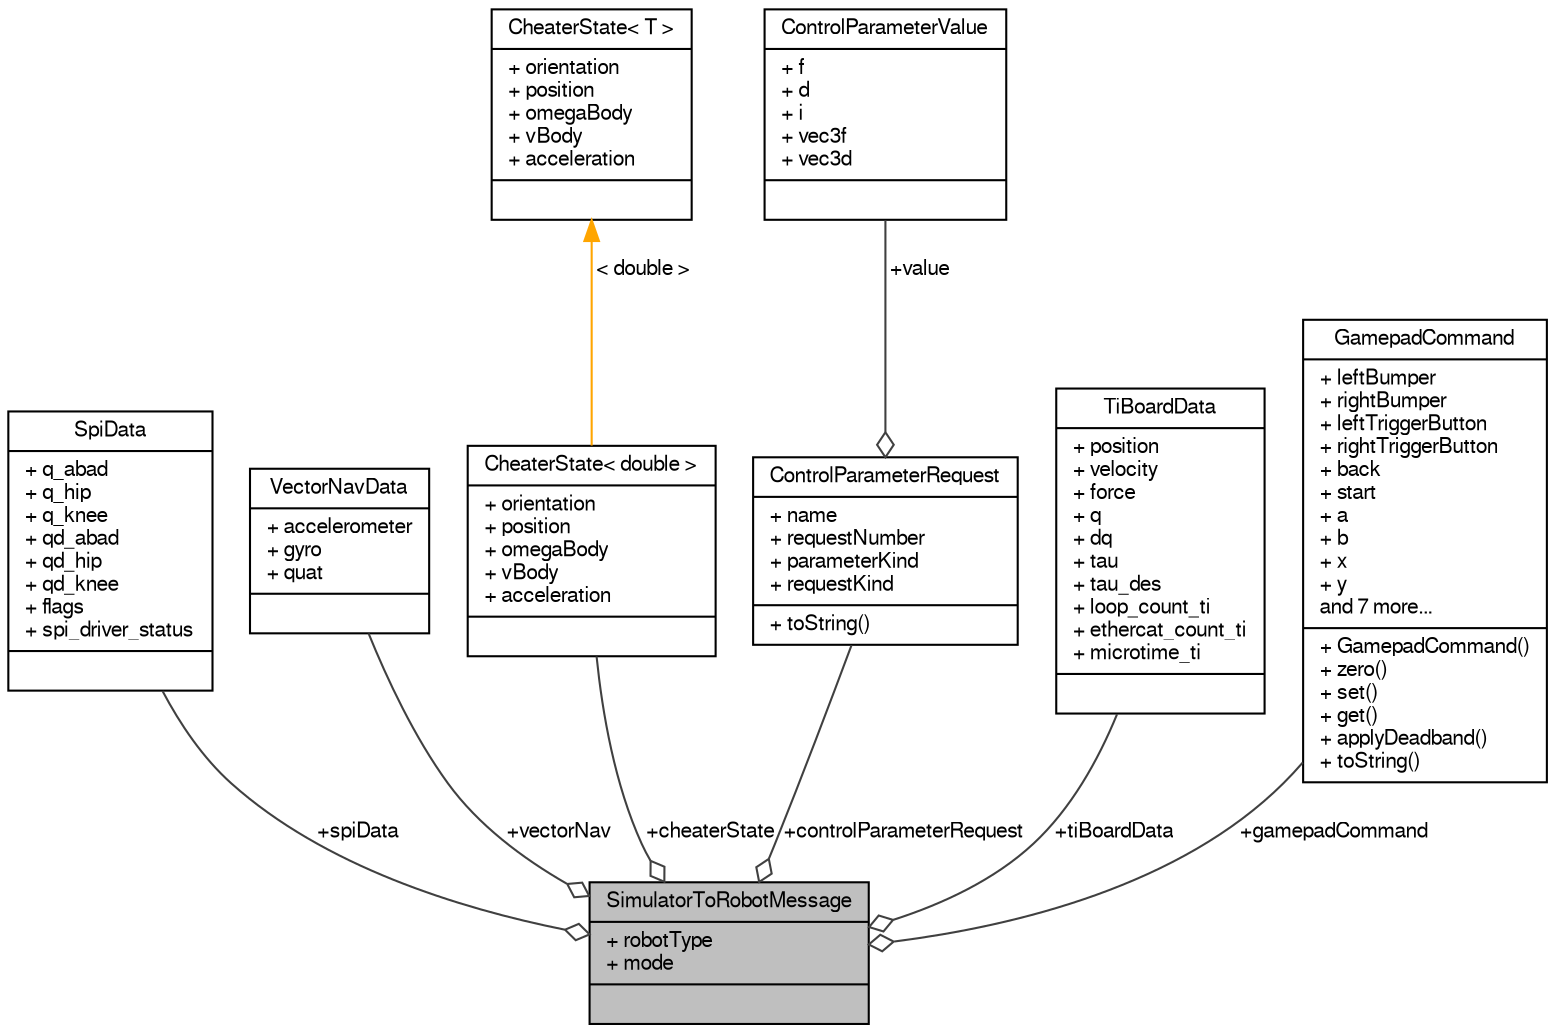 digraph "SimulatorToRobotMessage"
{
  edge [fontname="FreeSans",fontsize="10",labelfontname="FreeSans",labelfontsize="10"];
  node [fontname="FreeSans",fontsize="10",shape=record];
  Node1 [label="{SimulatorToRobotMessage\n|+ robotType\l+ mode\l|}",height=0.2,width=0.4,color="black", fillcolor="grey75", style="filled", fontcolor="black"];
  Node2 -> Node1 [color="grey25",fontsize="10",style="solid",label=" +spiData" ,arrowhead="odiamond",fontname="FreeSans"];
  Node2 [label="{SpiData\n|+ q_abad\l+ q_hip\l+ q_knee\l+ qd_abad\l+ qd_hip\l+ qd_knee\l+ flags\l+ spi_driver_status\l|}",height=0.2,width=0.4,color="black", fillcolor="white", style="filled",URL="$d5/d09/struct_spi_data.html"];
  Node3 -> Node1 [color="grey25",fontsize="10",style="solid",label=" +vectorNav" ,arrowhead="odiamond",fontname="FreeSans"];
  Node3 [label="{VectorNavData\n|+ accelerometer\l+ gyro\l+ quat\l|}",height=0.2,width=0.4,color="black", fillcolor="white", style="filled",URL="$df/d06/struct_vector_nav_data.html"];
  Node4 -> Node1 [color="grey25",fontsize="10",style="solid",label=" +cheaterState" ,arrowhead="odiamond",fontname="FreeSans"];
  Node4 [label="{CheaterState\< double \>\n|+ orientation\l+ position\l+ omegaBody\l+ vBody\l+ acceleration\l|}",height=0.2,width=0.4,color="black", fillcolor="white", style="filled",URL="$d2/d3e/struct_cheater_state.html"];
  Node5 -> Node4 [dir="back",color="orange",fontsize="10",style="solid",label=" \< double \>" ,fontname="FreeSans"];
  Node5 [label="{CheaterState\< T \>\n|+ orientation\l+ position\l+ omegaBody\l+ vBody\l+ acceleration\l|}",height=0.2,width=0.4,color="black", fillcolor="white", style="filled",URL="$d2/d3e/struct_cheater_state.html"];
  Node6 -> Node1 [color="grey25",fontsize="10",style="solid",label=" +controlParameterRequest" ,arrowhead="odiamond",fontname="FreeSans"];
  Node6 [label="{ControlParameterRequest\n|+ name\l+ requestNumber\l+ parameterKind\l+ requestKind\l|+ toString()\l}",height=0.2,width=0.4,color="black", fillcolor="white", style="filled",URL="$d6/d6d/struct_control_parameter_request.html"];
  Node7 -> Node6 [color="grey25",fontsize="10",style="solid",label=" +value" ,arrowhead="odiamond",fontname="FreeSans"];
  Node7 [label="{ControlParameterValue\n|+ f\l+ d\l+ i\l+ vec3f\l+ vec3d\l|}",height=0.2,width=0.4,color="black", fillcolor="white", style="filled",URL="$df/df2/union_control_parameter_value.html"];
  Node8 -> Node1 [color="grey25",fontsize="10",style="solid",label=" +tiBoardData" ,arrowhead="odiamond",fontname="FreeSans"];
  Node8 [label="{TiBoardData\n|+ position\l+ velocity\l+ force\l+ q\l+ dq\l+ tau\l+ tau_des\l+ loop_count_ti\l+ ethercat_count_ti\l+ microtime_ti\l|}",height=0.2,width=0.4,color="black", fillcolor="white", style="filled",URL="$de/de1/struct_ti_board_data.html"];
  Node9 -> Node1 [color="grey25",fontsize="10",style="solid",label=" +gamepadCommand" ,arrowhead="odiamond",fontname="FreeSans"];
  Node9 [label="{GamepadCommand\n|+ leftBumper\l+ rightBumper\l+ leftTriggerButton\l+ rightTriggerButton\l+ back\l+ start\l+ a\l+ b\l+ x\l+ y\land 7 more...\l|+ GamepadCommand()\l+ zero()\l+ set()\l+ get()\l+ applyDeadband()\l+ toString()\l}",height=0.2,width=0.4,color="black", fillcolor="white", style="filled",URL="$d4/d51/struct_gamepad_command.html"];
}
